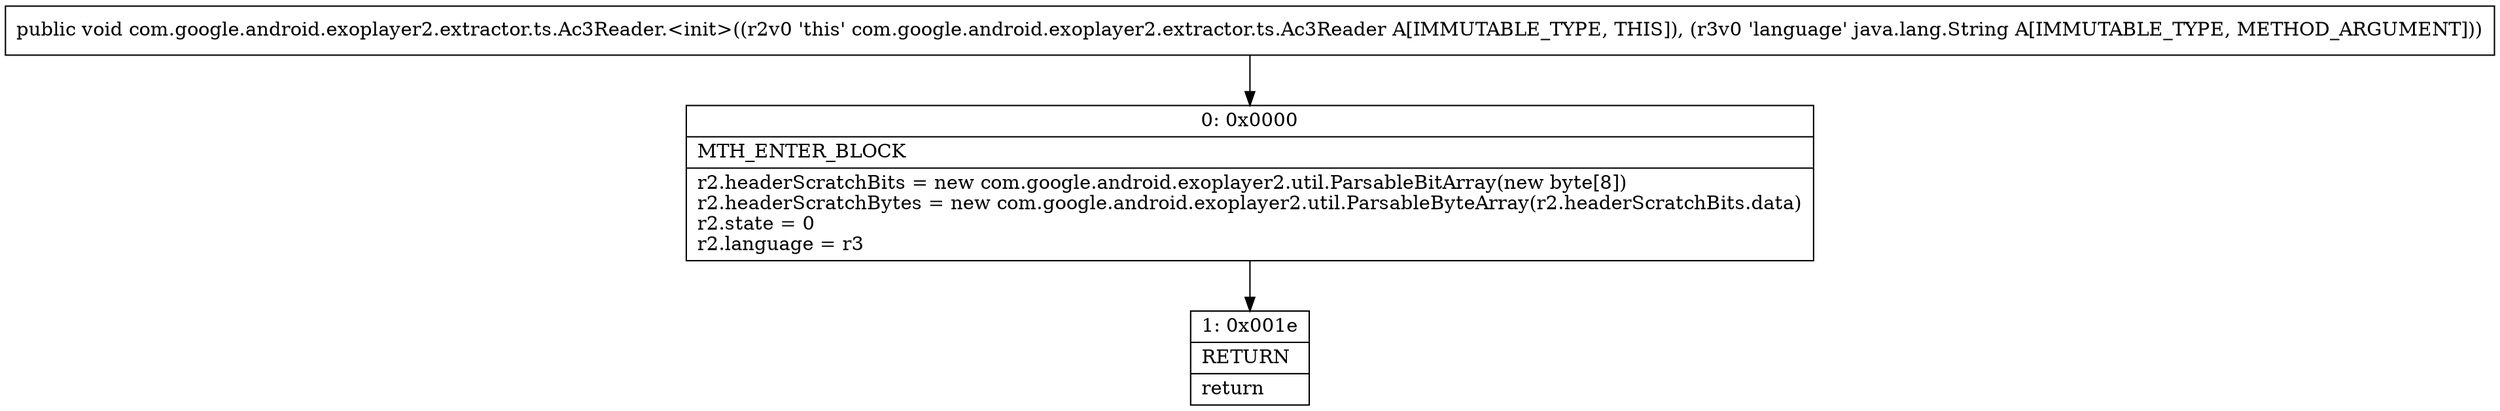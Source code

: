 digraph "CFG forcom.google.android.exoplayer2.extractor.ts.Ac3Reader.\<init\>(Ljava\/lang\/String;)V" {
Node_0 [shape=record,label="{0\:\ 0x0000|MTH_ENTER_BLOCK\l|r2.headerScratchBits = new com.google.android.exoplayer2.util.ParsableBitArray(new byte[8])\lr2.headerScratchBytes = new com.google.android.exoplayer2.util.ParsableByteArray(r2.headerScratchBits.data)\lr2.state = 0\lr2.language = r3\l}"];
Node_1 [shape=record,label="{1\:\ 0x001e|RETURN\l|return\l}"];
MethodNode[shape=record,label="{public void com.google.android.exoplayer2.extractor.ts.Ac3Reader.\<init\>((r2v0 'this' com.google.android.exoplayer2.extractor.ts.Ac3Reader A[IMMUTABLE_TYPE, THIS]), (r3v0 'language' java.lang.String A[IMMUTABLE_TYPE, METHOD_ARGUMENT])) }"];
MethodNode -> Node_0;
Node_0 -> Node_1;
}


